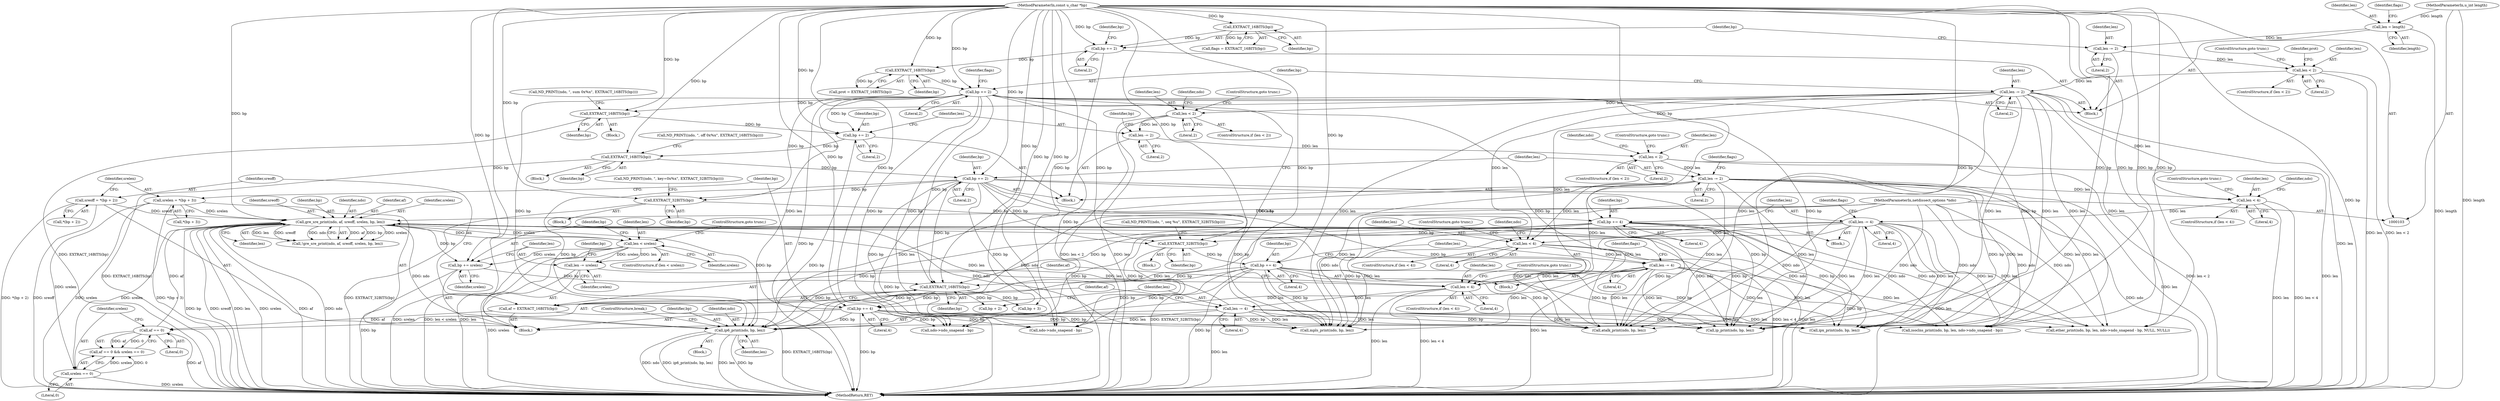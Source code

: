 digraph "0_tcpdump_1dcd10aceabbc03bf571ea32b892c522cbe923de_3@pointer" {
"1000384" [label="(Call,ip6_print(ndo, bp, len))"];
"1000319" [label="(Call,gre_sre_print(ndo, af, sreoff, srelen, bp, len))"];
"1000104" [label="(MethodParameterIn,netdissect_options *ndo)"];
"1000310" [label="(Call,af == 0)"];
"1000286" [label="(Call,af = EXTRACT_16BITS(bp))"];
"1000288" [label="(Call,EXTRACT_16BITS(bp))"];
"1000332" [label="(Call,bp += srelen)"];
"1000328" [label="(Call,len < srelen)"];
"1000105" [label="(MethodParameterIn,const u_char *bp)"];
"1000234" [label="(Call,bp += 4)"];
"1000232" [label="(Call,EXTRACT_32BITS(bp))"];
"1000207" [label="(Call,bp += 2)"];
"1000205" [label="(Call,EXTRACT_16BITS(bp))"];
"1000185" [label="(Call,bp += 2)"];
"1000183" [label="(Call,EXTRACT_16BITS(bp))"];
"1000153" [label="(Call,bp += 2)"];
"1000148" [label="(Call,EXTRACT_16BITS(bp))"];
"1000134" [label="(Call,bp += 2)"];
"1000116" [label="(Call,EXTRACT_16BITS(bp))"];
"1000261" [label="(Call,bp += 4)"];
"1000259" [label="(Call,EXTRACT_32BITS(bp))"];
"1000290" [label="(Call,sreoff = *(bp + 2))"];
"1000296" [label="(Call,srelen = *(bp + 3))"];
"1000313" [label="(Call,srelen == 0)"];
"1000302" [label="(Call,bp += 4)"];
"1000305" [label="(Call,len -= 4)"];
"1000282" [label="(Call,len < 4)"];
"1000335" [label="(Call,len -= srelen)"];
"1000150" [label="(Call,len -= 2)"];
"1000142" [label="(Call,len < 2)"];
"1000131" [label="(Call,len -= 2)"];
"1000109" [label="(Call,len = length)"];
"1000106" [label="(MethodParameterIn,u_int length)"];
"1000237" [label="(Call,len -= 4)"];
"1000223" [label="(Call,len < 4)"];
"1000210" [label="(Call,len -= 2)"];
"1000196" [label="(Call,len < 2)"];
"1000188" [label="(Call,len -= 2)"];
"1000170" [label="(Call,len < 2)"];
"1000264" [label="(Call,len -= 4)"];
"1000250" [label="(Call,len < 4)"];
"1000249" [label="(ControlStructure,if (len < 4))"];
"1000189" [label="(Identifier,len)"];
"1000265" [label="(Identifier,len)"];
"1000109" [label="(Call,len = length)"];
"1000117" [label="(Identifier,bp)"];
"1000199" [label="(ControlStructure,goto trunc;)"];
"1000235" [label="(Identifier,bp)"];
"1000114" [label="(Call,flags = EXTRACT_16BITS(bp))"];
"1000197" [label="(Identifier,len)"];
"1000288" [label="(Call,EXTRACT_16BITS(bp))"];
"1000298" [label="(Call,*(bp + 3))"];
"1000402" [label="(Call,atalk_print(ndo, bp, len))"];
"1000286" [label="(Call,af = EXTRACT_16BITS(bp))"];
"1000293" [label="(Call,bp + 2)"];
"1000207" [label="(Call,bp += 2)"];
"1000230" [label="(Block,)"];
"1000304" [label="(Literal,4)"];
"1000376" [label="(Block,)"];
"1000254" [label="(Call,ND_PRINT((ndo, \", seq %u\", EXTRACT_32BITS(bp))))"];
"1000176" [label="(Identifier,ndo)"];
"1000187" [label="(Literal,2)"];
"1000131" [label="(Call,len -= 2)"];
"1000313" [label="(Call,srelen == 0)"];
"1000336" [label="(Identifier,len)"];
"1000134" [label="(Call,bp += 2)"];
"1000330" [label="(Identifier,srelen)"];
"1000139" [label="(Identifier,bp)"];
"1000154" [label="(Identifier,bp)"];
"1000104" [label="(MethodParameterIn,netdissect_options *ndo)"];
"1000309" [label="(Call,af == 0 && srelen == 0)"];
"1000314" [label="(Identifier,srelen)"];
"1000153" [label="(Call,bp += 2)"];
"1000188" [label="(Call,len -= 2)"];
"1000290" [label="(Call,sreoff = *(bp + 2))"];
"1000285" [label="(ControlStructure,goto trunc;)"];
"1000116" [label="(Call,EXTRACT_16BITS(bp))"];
"1000226" [label="(ControlStructure,goto trunc;)"];
"1000307" [label="(Literal,4)"];
"1000206" [label="(Identifier,bp)"];
"1000302" [label="(Call,bp += 4)"];
"1000232" [label="(Call,EXTRACT_32BITS(bp))"];
"1000136" [label="(Literal,2)"];
"1000297" [label="(Identifier,srelen)"];
"1000144" [label="(Literal,2)"];
"1000266" [label="(Literal,4)"];
"1000212" [label="(Literal,2)"];
"1000205" [label="(Call,EXTRACT_16BITS(bp))"];
"1000253" [label="(ControlStructure,goto trunc;)"];
"1000311" [label="(Identifier,af)"];
"1000236" [label="(Literal,4)"];
"1000178" [label="(Call,ND_PRINT((ndo, \", sum 0x%x\", EXTRACT_16BITS(bp))))"];
"1000256" [label="(Identifier,ndo)"];
"1000319" [label="(Call,gre_sre_print(ndo, af, sreoff, srelen, bp, len))"];
"1000323" [label="(Identifier,srelen)"];
"1000173" [label="(ControlStructure,goto trunc;)"];
"1000147" [label="(Identifier,prot)"];
"1000322" [label="(Identifier,sreoff)"];
"1000150" [label="(Call,len -= 2)"];
"1000227" [label="(Call,ND_PRINT((ndo, \", key=0x%x\", EXTRACT_32BITS(bp))))"];
"1000200" [label="(Call,ND_PRINT((ndo, \", off 0x%x\", EXTRACT_16BITS(bp))))"];
"1000159" [label="(Identifier,flags)"];
"1000238" [label="(Identifier,len)"];
"1000224" [label="(Identifier,len)"];
"1000222" [label="(ControlStructure,if (len < 4))"];
"1000259" [label="(Call,EXTRACT_32BITS(bp))"];
"1000217" [label="(Block,)"];
"1000172" [label="(Literal,2)"];
"1000234" [label="(Call,bp += 4)"];
"1000209" [label="(Literal,2)"];
"1000329" [label="(Identifier,len)"];
"1000169" [label="(ControlStructure,if (len < 2))"];
"1000164" [label="(Block,)"];
"1000143" [label="(Identifier,len)"];
"1000386" [label="(Identifier,bp)"];
"1000132" [label="(Identifier,len)"];
"1000105" [label="(MethodParameterIn,const u_char *bp)"];
"1000446" [label="(MethodReturn,RET)"];
"1000292" [label="(Call,*(bp + 2))"];
"1000324" [label="(Identifier,bp)"];
"1000385" [label="(Identifier,ndo)"];
"1000184" [label="(Identifier,bp)"];
"1000312" [label="(Literal,0)"];
"1000142" [label="(Call,len < 2)"];
"1000279" [label="(Identifier,bp)"];
"1000244" [label="(Block,)"];
"1000106" [label="(MethodParameterIn,u_int length)"];
"1000332" [label="(Call,bp += srelen)"];
"1000299" [label="(Call,bp + 3)"];
"1000237" [label="(Call,len -= 4)"];
"1000315" [label="(Literal,0)"];
"1000264" [label="(Call,len -= 4)"];
"1000151" [label="(Identifier,len)"];
"1000110" [label="(Identifier,len)"];
"1000115" [label="(Identifier,flags)"];
"1000325" [label="(Identifier,len)"];
"1000133" [label="(Literal,2)"];
"1000396" [label="(Call,ipx_print(ndo, bp, len))"];
"1000141" [label="(ControlStructure,if (len < 2))"];
"1000193" [label="(Identifier,bp)"];
"1000328" [label="(Call,len < srelen)"];
"1000387" [label="(Identifier,len)"];
"1000190" [label="(Literal,2)"];
"1000408" [label="(Call,isoclns_print(ndo, bp, len, ndo->ndo_snapend - bp))"];
"1000208" [label="(Identifier,bp)"];
"1000186" [label="(Identifier,bp)"];
"1000320" [label="(Identifier,ndo)"];
"1000419" [label="(Call,ether_print(ndo, bp, len, ndo->ndo_snapend - bp, NULL, NULL))"];
"1000257" [label="(Block,)"];
"1000211" [label="(Identifier,len)"];
"1000263" [label="(Literal,4)"];
"1000335" [label="(Call,len -= srelen)"];
"1000198" [label="(Literal,2)"];
"1000239" [label="(Literal,4)"];
"1000310" [label="(Call,af == 0)"];
"1000183" [label="(Call,EXTRACT_16BITS(bp))"];
"1000210" [label="(Call,len -= 2)"];
"1000195" [label="(ControlStructure,if (len < 2))"];
"1000334" [label="(Identifier,srelen)"];
"1000107" [label="(Block,)"];
"1000185" [label="(Call,bp += 2)"];
"1000203" [label="(Block,)"];
"1000252" [label="(Literal,4)"];
"1000233" [label="(Identifier,bp)"];
"1000296" [label="(Call,srelen = *(bp + 3))"];
"1000423" [label="(Call,ndo->ndo_snapend - bp)"];
"1000155" [label="(Literal,2)"];
"1000202" [label="(Identifier,ndo)"];
"1000171" [label="(Identifier,len)"];
"1000146" [label="(Call,prot = EXTRACT_16BITS(bp))"];
"1000305" [label="(Call,len -= 4)"];
"1000327" [label="(ControlStructure,if (len < srelen))"];
"1000111" [label="(Identifier,length)"];
"1000283" [label="(Identifier,len)"];
"1000170" [label="(Call,len < 2)"];
"1000145" [label="(ControlStructure,goto trunc;)"];
"1000291" [label="(Identifier,sreoff)"];
"1000223" [label="(Call,len < 4)"];
"1000303" [label="(Identifier,bp)"];
"1000242" [label="(Identifier,flags)"];
"1000251" [label="(Identifier,len)"];
"1000333" [label="(Identifier,bp)"];
"1000196" [label="(Call,len < 2)"];
"1000225" [label="(Literal,4)"];
"1000284" [label="(Literal,4)"];
"1000135" [label="(Identifier,bp)"];
"1000260" [label="(Identifier,bp)"];
"1000388" [label="(ControlStructure,break;)"];
"1000262" [label="(Identifier,bp)"];
"1000152" [label="(Literal,2)"];
"1000318" [label="(Call,!gre_sre_print(ndo, af, sreoff, srelen, bp, len))"];
"1000281" [label="(ControlStructure,if (len < 4))"];
"1000390" [label="(Call,mpls_print(ndo, bp, len))"];
"1000306" [label="(Identifier,len)"];
"1000269" [label="(Identifier,flags)"];
"1000282" [label="(Call,len < 4)"];
"1000287" [label="(Identifier,af)"];
"1000149" [label="(Identifier,bp)"];
"1000273" [label="(Block,)"];
"1000378" [label="(Call,ip_print(ndo, bp, len))"];
"1000289" [label="(Identifier,bp)"];
"1000337" [label="(Identifier,srelen)"];
"1000261" [label="(Call,bp += 4)"];
"1000321" [label="(Identifier,af)"];
"1000181" [label="(Block,)"];
"1000384" [label="(Call,ip6_print(ndo, bp, len))"];
"1000250" [label="(Call,len < 4)"];
"1000148" [label="(Call,EXTRACT_16BITS(bp))"];
"1000331" [label="(ControlStructure,goto trunc;)"];
"1000412" [label="(Call,ndo->ndo_snapend - bp)"];
"1000215" [label="(Identifier,flags)"];
"1000229" [label="(Identifier,ndo)"];
"1000384" -> "1000376"  [label="AST: "];
"1000384" -> "1000387"  [label="CFG: "];
"1000385" -> "1000384"  [label="AST: "];
"1000386" -> "1000384"  [label="AST: "];
"1000387" -> "1000384"  [label="AST: "];
"1000388" -> "1000384"  [label="CFG: "];
"1000384" -> "1000446"  [label="DDG: ip6_print(ndo, bp, len)"];
"1000384" -> "1000446"  [label="DDG: len"];
"1000384" -> "1000446"  [label="DDG: bp"];
"1000384" -> "1000446"  [label="DDG: ndo"];
"1000319" -> "1000384"  [label="DDG: ndo"];
"1000104" -> "1000384"  [label="DDG: ndo"];
"1000234" -> "1000384"  [label="DDG: bp"];
"1000302" -> "1000384"  [label="DDG: bp"];
"1000207" -> "1000384"  [label="DDG: bp"];
"1000261" -> "1000384"  [label="DDG: bp"];
"1000153" -> "1000384"  [label="DDG: bp"];
"1000105" -> "1000384"  [label="DDG: bp"];
"1000150" -> "1000384"  [label="DDG: len"];
"1000237" -> "1000384"  [label="DDG: len"];
"1000264" -> "1000384"  [label="DDG: len"];
"1000305" -> "1000384"  [label="DDG: len"];
"1000210" -> "1000384"  [label="DDG: len"];
"1000319" -> "1000318"  [label="AST: "];
"1000319" -> "1000325"  [label="CFG: "];
"1000320" -> "1000319"  [label="AST: "];
"1000321" -> "1000319"  [label="AST: "];
"1000322" -> "1000319"  [label="AST: "];
"1000323" -> "1000319"  [label="AST: "];
"1000324" -> "1000319"  [label="AST: "];
"1000325" -> "1000319"  [label="AST: "];
"1000318" -> "1000319"  [label="CFG: "];
"1000319" -> "1000446"  [label="DDG: bp"];
"1000319" -> "1000446"  [label="DDG: sreoff"];
"1000319" -> "1000446"  [label="DDG: len"];
"1000319" -> "1000446"  [label="DDG: srelen"];
"1000319" -> "1000446"  [label="DDG: af"];
"1000319" -> "1000446"  [label="DDG: ndo"];
"1000319" -> "1000318"  [label="DDG: af"];
"1000319" -> "1000318"  [label="DDG: bp"];
"1000319" -> "1000318"  [label="DDG: srelen"];
"1000319" -> "1000318"  [label="DDG: len"];
"1000319" -> "1000318"  [label="DDG: sreoff"];
"1000319" -> "1000318"  [label="DDG: ndo"];
"1000104" -> "1000319"  [label="DDG: ndo"];
"1000310" -> "1000319"  [label="DDG: af"];
"1000290" -> "1000319"  [label="DDG: sreoff"];
"1000296" -> "1000319"  [label="DDG: srelen"];
"1000313" -> "1000319"  [label="DDG: srelen"];
"1000302" -> "1000319"  [label="DDG: bp"];
"1000105" -> "1000319"  [label="DDG: bp"];
"1000305" -> "1000319"  [label="DDG: len"];
"1000319" -> "1000328"  [label="DDG: len"];
"1000319" -> "1000328"  [label="DDG: srelen"];
"1000319" -> "1000332"  [label="DDG: bp"];
"1000319" -> "1000378"  [label="DDG: ndo"];
"1000319" -> "1000390"  [label="DDG: ndo"];
"1000319" -> "1000396"  [label="DDG: ndo"];
"1000319" -> "1000402"  [label="DDG: ndo"];
"1000319" -> "1000408"  [label="DDG: ndo"];
"1000319" -> "1000419"  [label="DDG: ndo"];
"1000104" -> "1000103"  [label="AST: "];
"1000104" -> "1000446"  [label="DDG: ndo"];
"1000104" -> "1000378"  [label="DDG: ndo"];
"1000104" -> "1000390"  [label="DDG: ndo"];
"1000104" -> "1000396"  [label="DDG: ndo"];
"1000104" -> "1000402"  [label="DDG: ndo"];
"1000104" -> "1000408"  [label="DDG: ndo"];
"1000104" -> "1000419"  [label="DDG: ndo"];
"1000310" -> "1000309"  [label="AST: "];
"1000310" -> "1000312"  [label="CFG: "];
"1000311" -> "1000310"  [label="AST: "];
"1000312" -> "1000310"  [label="AST: "];
"1000314" -> "1000310"  [label="CFG: "];
"1000309" -> "1000310"  [label="CFG: "];
"1000310" -> "1000446"  [label="DDG: af"];
"1000310" -> "1000309"  [label="DDG: af"];
"1000310" -> "1000309"  [label="DDG: 0"];
"1000286" -> "1000310"  [label="DDG: af"];
"1000286" -> "1000273"  [label="AST: "];
"1000286" -> "1000288"  [label="CFG: "];
"1000287" -> "1000286"  [label="AST: "];
"1000288" -> "1000286"  [label="AST: "];
"1000291" -> "1000286"  [label="CFG: "];
"1000286" -> "1000446"  [label="DDG: EXTRACT_16BITS(bp)"];
"1000288" -> "1000286"  [label="DDG: bp"];
"1000288" -> "1000289"  [label="CFG: "];
"1000289" -> "1000288"  [label="AST: "];
"1000332" -> "1000288"  [label="DDG: bp"];
"1000234" -> "1000288"  [label="DDG: bp"];
"1000207" -> "1000288"  [label="DDG: bp"];
"1000261" -> "1000288"  [label="DDG: bp"];
"1000153" -> "1000288"  [label="DDG: bp"];
"1000105" -> "1000288"  [label="DDG: bp"];
"1000288" -> "1000293"  [label="DDG: bp"];
"1000288" -> "1000299"  [label="DDG: bp"];
"1000288" -> "1000302"  [label="DDG: bp"];
"1000332" -> "1000273"  [label="AST: "];
"1000332" -> "1000334"  [label="CFG: "];
"1000333" -> "1000332"  [label="AST: "];
"1000334" -> "1000332"  [label="AST: "];
"1000336" -> "1000332"  [label="CFG: "];
"1000332" -> "1000446"  [label="DDG: bp"];
"1000328" -> "1000332"  [label="DDG: srelen"];
"1000105" -> "1000332"  [label="DDG: bp"];
"1000328" -> "1000327"  [label="AST: "];
"1000328" -> "1000330"  [label="CFG: "];
"1000329" -> "1000328"  [label="AST: "];
"1000330" -> "1000328"  [label="AST: "];
"1000331" -> "1000328"  [label="CFG: "];
"1000333" -> "1000328"  [label="CFG: "];
"1000328" -> "1000446"  [label="DDG: len < srelen"];
"1000328" -> "1000446"  [label="DDG: len"];
"1000328" -> "1000446"  [label="DDG: srelen"];
"1000328" -> "1000335"  [label="DDG: srelen"];
"1000328" -> "1000335"  [label="DDG: len"];
"1000105" -> "1000103"  [label="AST: "];
"1000105" -> "1000446"  [label="DDG: bp"];
"1000105" -> "1000116"  [label="DDG: bp"];
"1000105" -> "1000134"  [label="DDG: bp"];
"1000105" -> "1000148"  [label="DDG: bp"];
"1000105" -> "1000153"  [label="DDG: bp"];
"1000105" -> "1000183"  [label="DDG: bp"];
"1000105" -> "1000185"  [label="DDG: bp"];
"1000105" -> "1000205"  [label="DDG: bp"];
"1000105" -> "1000207"  [label="DDG: bp"];
"1000105" -> "1000232"  [label="DDG: bp"];
"1000105" -> "1000234"  [label="DDG: bp"];
"1000105" -> "1000259"  [label="DDG: bp"];
"1000105" -> "1000261"  [label="DDG: bp"];
"1000105" -> "1000293"  [label="DDG: bp"];
"1000105" -> "1000299"  [label="DDG: bp"];
"1000105" -> "1000302"  [label="DDG: bp"];
"1000105" -> "1000378"  [label="DDG: bp"];
"1000105" -> "1000390"  [label="DDG: bp"];
"1000105" -> "1000396"  [label="DDG: bp"];
"1000105" -> "1000402"  [label="DDG: bp"];
"1000105" -> "1000408"  [label="DDG: bp"];
"1000105" -> "1000412"  [label="DDG: bp"];
"1000105" -> "1000419"  [label="DDG: bp"];
"1000105" -> "1000423"  [label="DDG: bp"];
"1000234" -> "1000217"  [label="AST: "];
"1000234" -> "1000236"  [label="CFG: "];
"1000235" -> "1000234"  [label="AST: "];
"1000236" -> "1000234"  [label="AST: "];
"1000238" -> "1000234"  [label="CFG: "];
"1000234" -> "1000446"  [label="DDG: bp"];
"1000232" -> "1000234"  [label="DDG: bp"];
"1000234" -> "1000259"  [label="DDG: bp"];
"1000234" -> "1000378"  [label="DDG: bp"];
"1000234" -> "1000390"  [label="DDG: bp"];
"1000234" -> "1000396"  [label="DDG: bp"];
"1000234" -> "1000402"  [label="DDG: bp"];
"1000234" -> "1000412"  [label="DDG: bp"];
"1000234" -> "1000423"  [label="DDG: bp"];
"1000232" -> "1000230"  [label="AST: "];
"1000232" -> "1000233"  [label="CFG: "];
"1000233" -> "1000232"  [label="AST: "];
"1000227" -> "1000232"  [label="CFG: "];
"1000232" -> "1000446"  [label="DDG: EXTRACT_32BITS(bp)"];
"1000207" -> "1000232"  [label="DDG: bp"];
"1000153" -> "1000232"  [label="DDG: bp"];
"1000207" -> "1000164"  [label="AST: "];
"1000207" -> "1000209"  [label="CFG: "];
"1000208" -> "1000207"  [label="AST: "];
"1000209" -> "1000207"  [label="AST: "];
"1000211" -> "1000207"  [label="CFG: "];
"1000207" -> "1000446"  [label="DDG: bp"];
"1000205" -> "1000207"  [label="DDG: bp"];
"1000207" -> "1000259"  [label="DDG: bp"];
"1000207" -> "1000378"  [label="DDG: bp"];
"1000207" -> "1000390"  [label="DDG: bp"];
"1000207" -> "1000396"  [label="DDG: bp"];
"1000207" -> "1000402"  [label="DDG: bp"];
"1000207" -> "1000412"  [label="DDG: bp"];
"1000207" -> "1000423"  [label="DDG: bp"];
"1000205" -> "1000203"  [label="AST: "];
"1000205" -> "1000206"  [label="CFG: "];
"1000206" -> "1000205"  [label="AST: "];
"1000200" -> "1000205"  [label="CFG: "];
"1000205" -> "1000446"  [label="DDG: EXTRACT_16BITS(bp)"];
"1000185" -> "1000205"  [label="DDG: bp"];
"1000185" -> "1000164"  [label="AST: "];
"1000185" -> "1000187"  [label="CFG: "];
"1000186" -> "1000185"  [label="AST: "];
"1000187" -> "1000185"  [label="AST: "];
"1000189" -> "1000185"  [label="CFG: "];
"1000185" -> "1000446"  [label="DDG: bp"];
"1000183" -> "1000185"  [label="DDG: bp"];
"1000153" -> "1000185"  [label="DDG: bp"];
"1000183" -> "1000181"  [label="AST: "];
"1000183" -> "1000184"  [label="CFG: "];
"1000184" -> "1000183"  [label="AST: "];
"1000178" -> "1000183"  [label="CFG: "];
"1000183" -> "1000446"  [label="DDG: EXTRACT_16BITS(bp)"];
"1000153" -> "1000183"  [label="DDG: bp"];
"1000153" -> "1000107"  [label="AST: "];
"1000153" -> "1000155"  [label="CFG: "];
"1000154" -> "1000153"  [label="AST: "];
"1000155" -> "1000153"  [label="AST: "];
"1000159" -> "1000153"  [label="CFG: "];
"1000153" -> "1000446"  [label="DDG: bp"];
"1000148" -> "1000153"  [label="DDG: bp"];
"1000153" -> "1000259"  [label="DDG: bp"];
"1000153" -> "1000378"  [label="DDG: bp"];
"1000153" -> "1000390"  [label="DDG: bp"];
"1000153" -> "1000396"  [label="DDG: bp"];
"1000153" -> "1000402"  [label="DDG: bp"];
"1000153" -> "1000412"  [label="DDG: bp"];
"1000153" -> "1000423"  [label="DDG: bp"];
"1000148" -> "1000146"  [label="AST: "];
"1000148" -> "1000149"  [label="CFG: "];
"1000149" -> "1000148"  [label="AST: "];
"1000146" -> "1000148"  [label="CFG: "];
"1000148" -> "1000146"  [label="DDG: bp"];
"1000134" -> "1000148"  [label="DDG: bp"];
"1000134" -> "1000107"  [label="AST: "];
"1000134" -> "1000136"  [label="CFG: "];
"1000135" -> "1000134"  [label="AST: "];
"1000136" -> "1000134"  [label="AST: "];
"1000139" -> "1000134"  [label="CFG: "];
"1000134" -> "1000446"  [label="DDG: bp"];
"1000116" -> "1000134"  [label="DDG: bp"];
"1000116" -> "1000114"  [label="AST: "];
"1000116" -> "1000117"  [label="CFG: "];
"1000117" -> "1000116"  [label="AST: "];
"1000114" -> "1000116"  [label="CFG: "];
"1000116" -> "1000114"  [label="DDG: bp"];
"1000261" -> "1000244"  [label="AST: "];
"1000261" -> "1000263"  [label="CFG: "];
"1000262" -> "1000261"  [label="AST: "];
"1000263" -> "1000261"  [label="AST: "];
"1000265" -> "1000261"  [label="CFG: "];
"1000261" -> "1000446"  [label="DDG: bp"];
"1000259" -> "1000261"  [label="DDG: bp"];
"1000261" -> "1000378"  [label="DDG: bp"];
"1000261" -> "1000390"  [label="DDG: bp"];
"1000261" -> "1000396"  [label="DDG: bp"];
"1000261" -> "1000402"  [label="DDG: bp"];
"1000261" -> "1000412"  [label="DDG: bp"];
"1000261" -> "1000423"  [label="DDG: bp"];
"1000259" -> "1000257"  [label="AST: "];
"1000259" -> "1000260"  [label="CFG: "];
"1000260" -> "1000259"  [label="AST: "];
"1000254" -> "1000259"  [label="CFG: "];
"1000259" -> "1000446"  [label="DDG: EXTRACT_32BITS(bp)"];
"1000290" -> "1000273"  [label="AST: "];
"1000290" -> "1000292"  [label="CFG: "];
"1000291" -> "1000290"  [label="AST: "];
"1000292" -> "1000290"  [label="AST: "];
"1000297" -> "1000290"  [label="CFG: "];
"1000290" -> "1000446"  [label="DDG: sreoff"];
"1000290" -> "1000446"  [label="DDG: *(bp + 2)"];
"1000296" -> "1000273"  [label="AST: "];
"1000296" -> "1000298"  [label="CFG: "];
"1000297" -> "1000296"  [label="AST: "];
"1000298" -> "1000296"  [label="AST: "];
"1000303" -> "1000296"  [label="CFG: "];
"1000296" -> "1000446"  [label="DDG: *(bp + 3)"];
"1000296" -> "1000446"  [label="DDG: srelen"];
"1000296" -> "1000313"  [label="DDG: srelen"];
"1000313" -> "1000309"  [label="AST: "];
"1000313" -> "1000315"  [label="CFG: "];
"1000314" -> "1000313"  [label="AST: "];
"1000315" -> "1000313"  [label="AST: "];
"1000309" -> "1000313"  [label="CFG: "];
"1000313" -> "1000446"  [label="DDG: srelen"];
"1000313" -> "1000309"  [label="DDG: srelen"];
"1000313" -> "1000309"  [label="DDG: 0"];
"1000302" -> "1000273"  [label="AST: "];
"1000302" -> "1000304"  [label="CFG: "];
"1000303" -> "1000302"  [label="AST: "];
"1000304" -> "1000302"  [label="AST: "];
"1000306" -> "1000302"  [label="CFG: "];
"1000302" -> "1000446"  [label="DDG: bp"];
"1000302" -> "1000378"  [label="DDG: bp"];
"1000302" -> "1000390"  [label="DDG: bp"];
"1000302" -> "1000396"  [label="DDG: bp"];
"1000302" -> "1000402"  [label="DDG: bp"];
"1000302" -> "1000412"  [label="DDG: bp"];
"1000302" -> "1000423"  [label="DDG: bp"];
"1000305" -> "1000273"  [label="AST: "];
"1000305" -> "1000307"  [label="CFG: "];
"1000306" -> "1000305"  [label="AST: "];
"1000307" -> "1000305"  [label="AST: "];
"1000311" -> "1000305"  [label="CFG: "];
"1000305" -> "1000446"  [label="DDG: len"];
"1000282" -> "1000305"  [label="DDG: len"];
"1000305" -> "1000378"  [label="DDG: len"];
"1000305" -> "1000390"  [label="DDG: len"];
"1000305" -> "1000396"  [label="DDG: len"];
"1000305" -> "1000402"  [label="DDG: len"];
"1000305" -> "1000408"  [label="DDG: len"];
"1000305" -> "1000419"  [label="DDG: len"];
"1000282" -> "1000281"  [label="AST: "];
"1000282" -> "1000284"  [label="CFG: "];
"1000283" -> "1000282"  [label="AST: "];
"1000284" -> "1000282"  [label="AST: "];
"1000285" -> "1000282"  [label="CFG: "];
"1000287" -> "1000282"  [label="CFG: "];
"1000282" -> "1000446"  [label="DDG: len < 4"];
"1000282" -> "1000446"  [label="DDG: len"];
"1000335" -> "1000282"  [label="DDG: len"];
"1000150" -> "1000282"  [label="DDG: len"];
"1000237" -> "1000282"  [label="DDG: len"];
"1000264" -> "1000282"  [label="DDG: len"];
"1000210" -> "1000282"  [label="DDG: len"];
"1000335" -> "1000273"  [label="AST: "];
"1000335" -> "1000337"  [label="CFG: "];
"1000336" -> "1000335"  [label="AST: "];
"1000337" -> "1000335"  [label="AST: "];
"1000279" -> "1000335"  [label="CFG: "];
"1000335" -> "1000446"  [label="DDG: srelen"];
"1000150" -> "1000107"  [label="AST: "];
"1000150" -> "1000152"  [label="CFG: "];
"1000151" -> "1000150"  [label="AST: "];
"1000152" -> "1000150"  [label="AST: "];
"1000154" -> "1000150"  [label="CFG: "];
"1000150" -> "1000446"  [label="DDG: len"];
"1000142" -> "1000150"  [label="DDG: len"];
"1000150" -> "1000170"  [label="DDG: len"];
"1000150" -> "1000223"  [label="DDG: len"];
"1000150" -> "1000250"  [label="DDG: len"];
"1000150" -> "1000378"  [label="DDG: len"];
"1000150" -> "1000390"  [label="DDG: len"];
"1000150" -> "1000396"  [label="DDG: len"];
"1000150" -> "1000402"  [label="DDG: len"];
"1000150" -> "1000408"  [label="DDG: len"];
"1000150" -> "1000419"  [label="DDG: len"];
"1000142" -> "1000141"  [label="AST: "];
"1000142" -> "1000144"  [label="CFG: "];
"1000143" -> "1000142"  [label="AST: "];
"1000144" -> "1000142"  [label="AST: "];
"1000145" -> "1000142"  [label="CFG: "];
"1000147" -> "1000142"  [label="CFG: "];
"1000142" -> "1000446"  [label="DDG: len < 2"];
"1000142" -> "1000446"  [label="DDG: len"];
"1000131" -> "1000142"  [label="DDG: len"];
"1000131" -> "1000107"  [label="AST: "];
"1000131" -> "1000133"  [label="CFG: "];
"1000132" -> "1000131"  [label="AST: "];
"1000133" -> "1000131"  [label="AST: "];
"1000135" -> "1000131"  [label="CFG: "];
"1000109" -> "1000131"  [label="DDG: len"];
"1000109" -> "1000107"  [label="AST: "];
"1000109" -> "1000111"  [label="CFG: "];
"1000110" -> "1000109"  [label="AST: "];
"1000111" -> "1000109"  [label="AST: "];
"1000115" -> "1000109"  [label="CFG: "];
"1000109" -> "1000446"  [label="DDG: length"];
"1000106" -> "1000109"  [label="DDG: length"];
"1000106" -> "1000103"  [label="AST: "];
"1000106" -> "1000446"  [label="DDG: length"];
"1000237" -> "1000217"  [label="AST: "];
"1000237" -> "1000239"  [label="CFG: "];
"1000238" -> "1000237"  [label="AST: "];
"1000239" -> "1000237"  [label="AST: "];
"1000242" -> "1000237"  [label="CFG: "];
"1000237" -> "1000446"  [label="DDG: len"];
"1000223" -> "1000237"  [label="DDG: len"];
"1000237" -> "1000250"  [label="DDG: len"];
"1000237" -> "1000378"  [label="DDG: len"];
"1000237" -> "1000390"  [label="DDG: len"];
"1000237" -> "1000396"  [label="DDG: len"];
"1000237" -> "1000402"  [label="DDG: len"];
"1000237" -> "1000408"  [label="DDG: len"];
"1000237" -> "1000419"  [label="DDG: len"];
"1000223" -> "1000222"  [label="AST: "];
"1000223" -> "1000225"  [label="CFG: "];
"1000224" -> "1000223"  [label="AST: "];
"1000225" -> "1000223"  [label="AST: "];
"1000226" -> "1000223"  [label="CFG: "];
"1000229" -> "1000223"  [label="CFG: "];
"1000223" -> "1000446"  [label="DDG: len < 4"];
"1000223" -> "1000446"  [label="DDG: len"];
"1000210" -> "1000223"  [label="DDG: len"];
"1000210" -> "1000164"  [label="AST: "];
"1000210" -> "1000212"  [label="CFG: "];
"1000211" -> "1000210"  [label="AST: "];
"1000212" -> "1000210"  [label="AST: "];
"1000215" -> "1000210"  [label="CFG: "];
"1000210" -> "1000446"  [label="DDG: len"];
"1000196" -> "1000210"  [label="DDG: len"];
"1000210" -> "1000250"  [label="DDG: len"];
"1000210" -> "1000378"  [label="DDG: len"];
"1000210" -> "1000390"  [label="DDG: len"];
"1000210" -> "1000396"  [label="DDG: len"];
"1000210" -> "1000402"  [label="DDG: len"];
"1000210" -> "1000408"  [label="DDG: len"];
"1000210" -> "1000419"  [label="DDG: len"];
"1000196" -> "1000195"  [label="AST: "];
"1000196" -> "1000198"  [label="CFG: "];
"1000197" -> "1000196"  [label="AST: "];
"1000198" -> "1000196"  [label="AST: "];
"1000199" -> "1000196"  [label="CFG: "];
"1000202" -> "1000196"  [label="CFG: "];
"1000196" -> "1000446"  [label="DDG: len"];
"1000196" -> "1000446"  [label="DDG: len < 2"];
"1000188" -> "1000196"  [label="DDG: len"];
"1000188" -> "1000164"  [label="AST: "];
"1000188" -> "1000190"  [label="CFG: "];
"1000189" -> "1000188"  [label="AST: "];
"1000190" -> "1000188"  [label="AST: "];
"1000193" -> "1000188"  [label="CFG: "];
"1000170" -> "1000188"  [label="DDG: len"];
"1000170" -> "1000169"  [label="AST: "];
"1000170" -> "1000172"  [label="CFG: "];
"1000171" -> "1000170"  [label="AST: "];
"1000172" -> "1000170"  [label="AST: "];
"1000173" -> "1000170"  [label="CFG: "];
"1000176" -> "1000170"  [label="CFG: "];
"1000170" -> "1000446"  [label="DDG: len"];
"1000170" -> "1000446"  [label="DDG: len < 2"];
"1000264" -> "1000244"  [label="AST: "];
"1000264" -> "1000266"  [label="CFG: "];
"1000265" -> "1000264"  [label="AST: "];
"1000266" -> "1000264"  [label="AST: "];
"1000269" -> "1000264"  [label="CFG: "];
"1000264" -> "1000446"  [label="DDG: len"];
"1000250" -> "1000264"  [label="DDG: len"];
"1000264" -> "1000378"  [label="DDG: len"];
"1000264" -> "1000390"  [label="DDG: len"];
"1000264" -> "1000396"  [label="DDG: len"];
"1000264" -> "1000402"  [label="DDG: len"];
"1000264" -> "1000408"  [label="DDG: len"];
"1000264" -> "1000419"  [label="DDG: len"];
"1000250" -> "1000249"  [label="AST: "];
"1000250" -> "1000252"  [label="CFG: "];
"1000251" -> "1000250"  [label="AST: "];
"1000252" -> "1000250"  [label="AST: "];
"1000253" -> "1000250"  [label="CFG: "];
"1000256" -> "1000250"  [label="CFG: "];
"1000250" -> "1000446"  [label="DDG: len"];
"1000250" -> "1000446"  [label="DDG: len < 4"];
}
